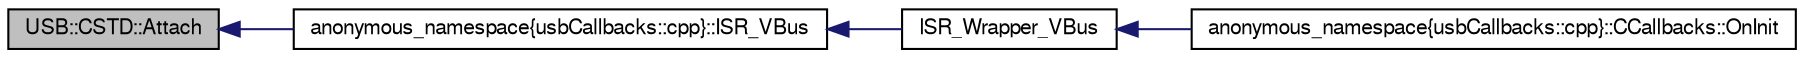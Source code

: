 digraph G
{
  bgcolor="transparent";
  edge [fontname="FreeSans",fontsize=10,labelfontname="FreeSans",labelfontsize=10];
  node [fontname="FreeSans",fontsize=10,shape=record];
  rankdir=LR;
  Node1 [label="USB::CSTD::Attach",height=0.2,width=0.4,color="black", fillcolor="grey75", style="filled" fontcolor="black"];
  Node1 -> Node2 [dir=back,color="midnightblue",fontsize=10,style="solid",fontname="FreeSans"];
  Node2 [label="anonymous_namespace\{usbCallbacks::cpp\}::ISR_VBus",height=0.2,width=0.4,color="black",URL="$namespaceanonymous__namespace_02usb_callbacks_8cpp_03.html#60d5ccf67d616ea213e68dc4eabd1388"];
  Node2 -> Node3 [dir=back,color="midnightblue",fontsize=10,style="solid",fontname="FreeSans"];
  Node3 [label="ISR_Wrapper_VBus",height=0.2,width=0.4,color="black",URL="$_i_s_r_8cpp.html#dc5f1a62af6fc5c13c48579cb03c5e5c"];
  Node3 -> Node4 [dir=back,color="midnightblue",fontsize=10,style="solid",fontname="FreeSans"];
  Node4 [label="anonymous_namespace\{usbCallbacks::cpp\}::CCallbacks::OnInit",height=0.2,width=0.4,color="black",URL="$classanonymous__namespace_02usb_callbacks_8cpp_03_1_1_c_callbacks.html#162d616bfa6ac9bdc3c571ef44297df3",tooltip="Callback API (usb_api_callbacks)."];
}
